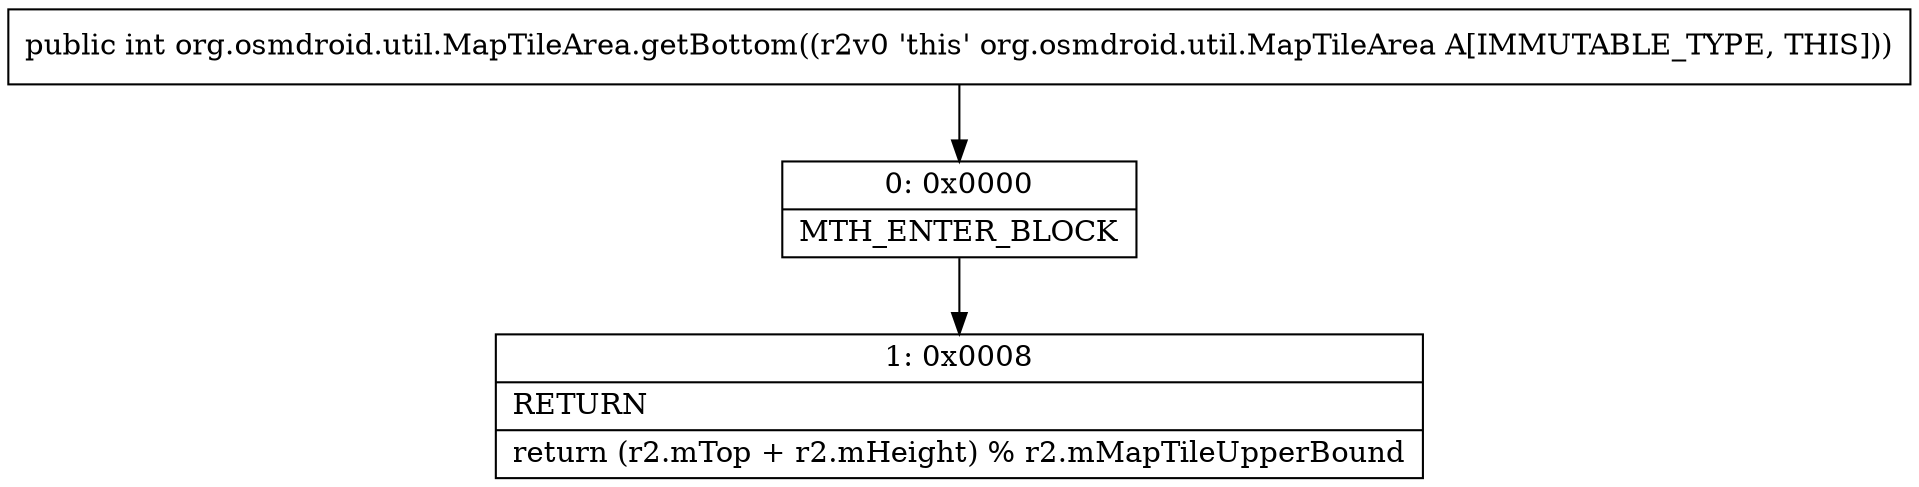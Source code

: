 digraph "CFG fororg.osmdroid.util.MapTileArea.getBottom()I" {
Node_0 [shape=record,label="{0\:\ 0x0000|MTH_ENTER_BLOCK\l}"];
Node_1 [shape=record,label="{1\:\ 0x0008|RETURN\l|return (r2.mTop + r2.mHeight) % r2.mMapTileUpperBound\l}"];
MethodNode[shape=record,label="{public int org.osmdroid.util.MapTileArea.getBottom((r2v0 'this' org.osmdroid.util.MapTileArea A[IMMUTABLE_TYPE, THIS])) }"];
MethodNode -> Node_0;
Node_0 -> Node_1;
}

